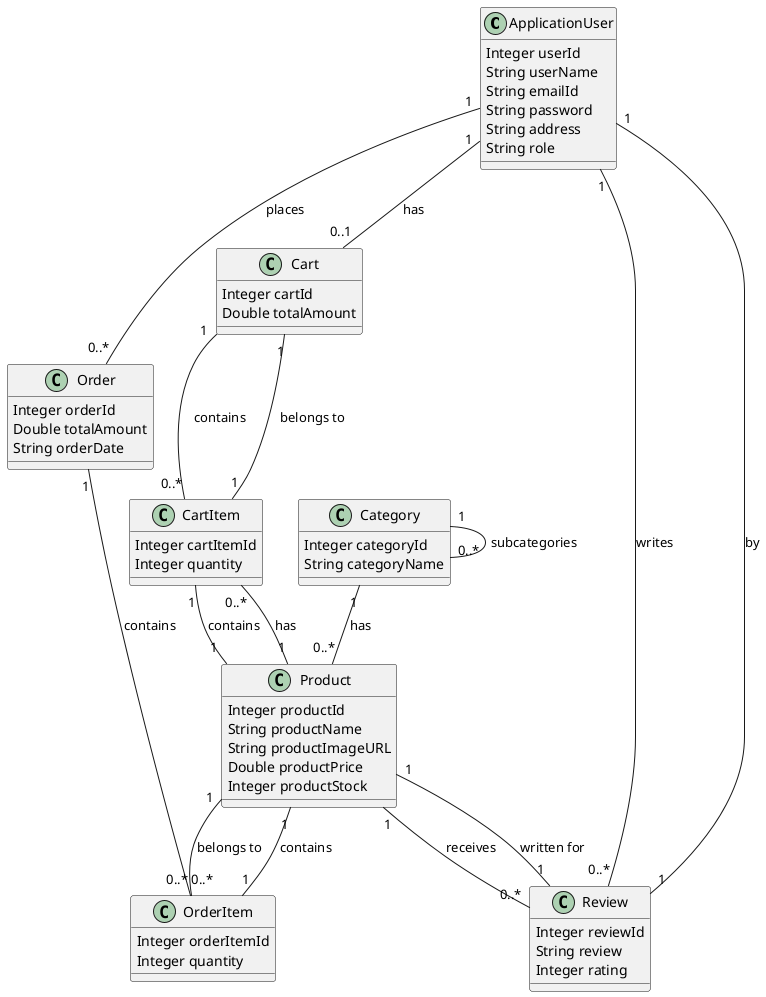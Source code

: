 @startuml

class ApplicationUser {
    Integer userId
    String userName
    String emailId
    String password
    String address
    String role
}

class Cart {
    Integer cartId
    Double totalAmount
}

class CartItem {
    Integer cartItemId
    Integer quantity
}

class Category {
    Integer categoryId
    String categoryName
}

class Order {
    Integer orderId
    Double totalAmount
    String orderDate
}

class OrderItem {
    Integer orderItemId
    Integer quantity
}

class Product {
    Integer productId
    String productName
    String productImageURL
    Double productPrice
    Integer productStock
}

class Review {
    Integer reviewId
    String review
    Integer rating
}

' Relationships
ApplicationUser "1" -- "0..1" Cart : has
ApplicationUser "1" -- "0..*" Order : places
ApplicationUser "1" -- "0..*" Review : writes

Cart "1" -- "0..*" CartItem : contains
CartItem "1" -- "1" Cart : belongs to
CartItem "1" -- "1" Product : contains

Category "1" -- "0..*" Category : subcategories
Category "1" -- "0..*" Product : has

Order "1" -- "0..*" OrderItem : contains
OrderItem "1" -- "1" Product : contains

Product "1" -- "0..*" CartItem : has
Product "1" -- "0..*" OrderItem : belongs to
Product "1" -- "0..*" Review : receives

Review "1" -- "1" Product : written for
Review "1" -- "1" ApplicationUser : by

@enduml
